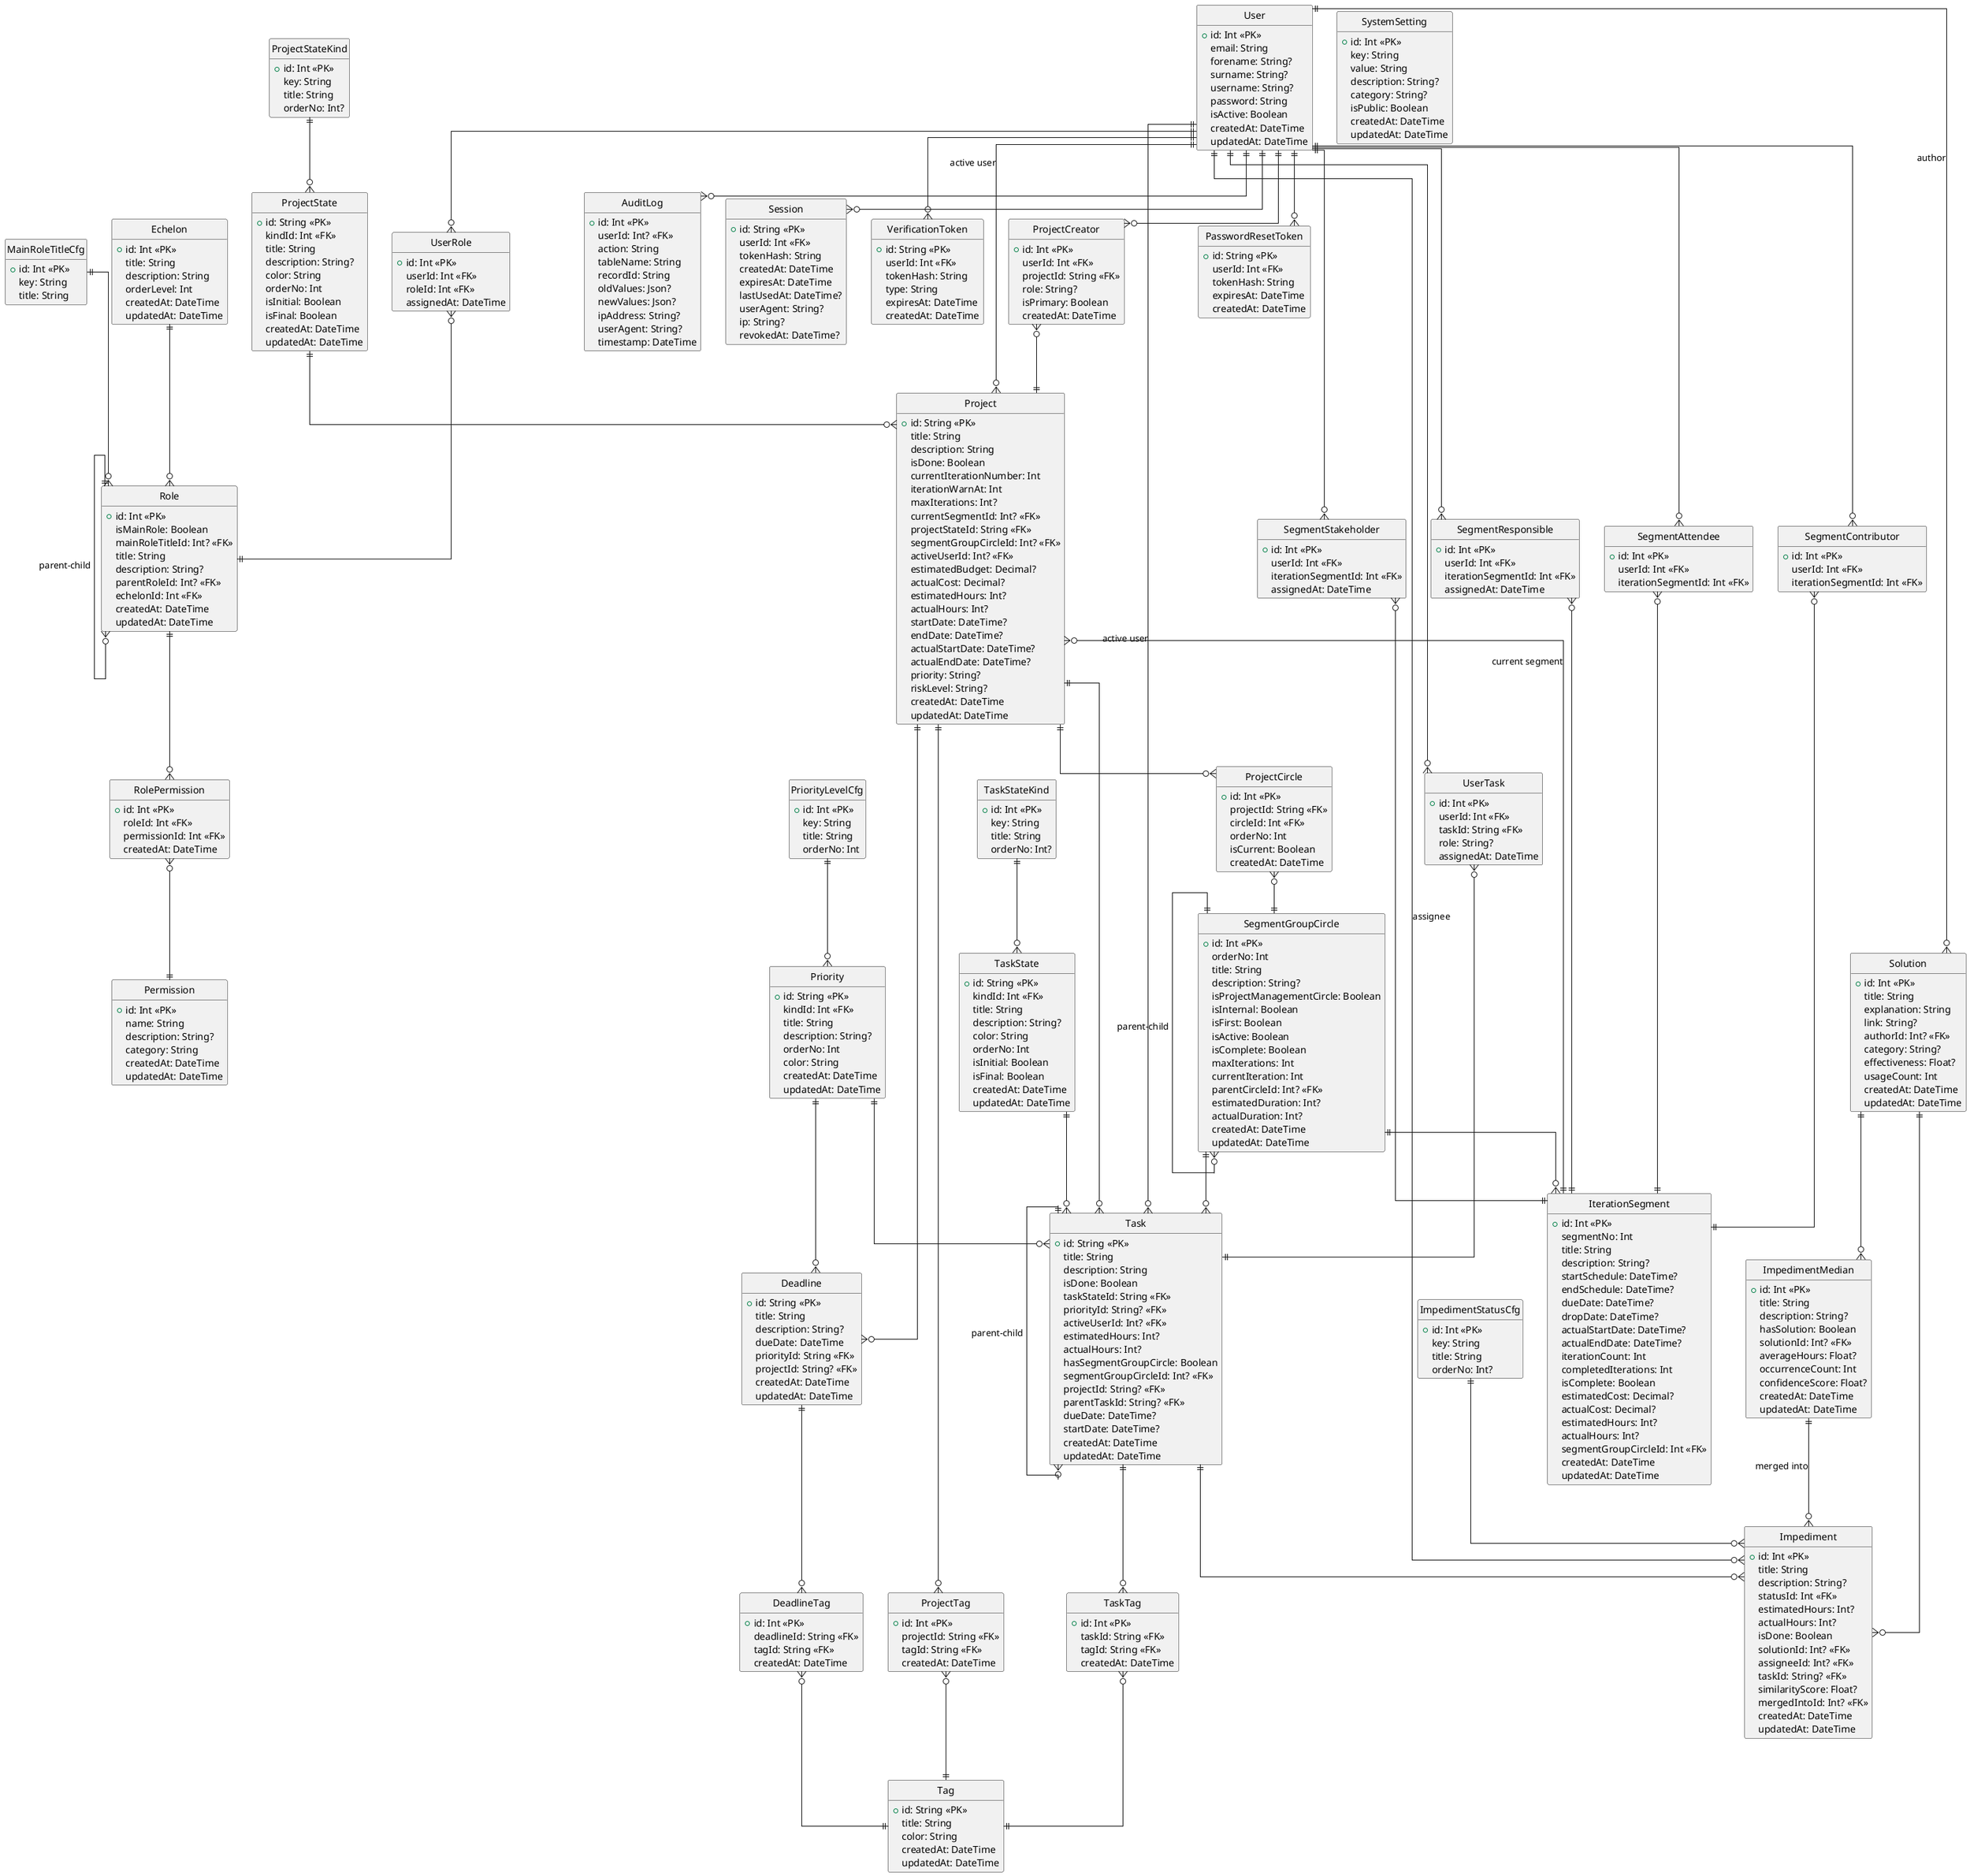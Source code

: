 @startuml
' Layout/visual tweaks
skinparam linetype ortho
hide circle
hide methods
hide stereotypes

' =====================
' LOOKUP ENTITIES (replace enums)
' =====================
entity "MainRoleTitleCfg" as MainRoleTitleCfg {
  +id: Int <<PK>>
  key: String
  title: String
}

entity "ProjectStateKind" as ProjectStateKind {
  +id: Int <<PK>>
  key: String
  title: String
  orderNo: Int?
}

entity "TaskStateKind" as TaskStateKind {
  +id: Int <<PK>>
  key: String
  title: String
  orderNo: Int?
}

entity "PriorityLevelCfg" as PriorityLevelCfg {
  +id: Int <<PK>>
  key: String
  title: String
  orderNo: Int
}

entity "ImpedimentStatusCfg" as ImpedimentStatusCfg {
  +id: Int <<PK>>
  key: String
  title: String
  orderNo: Int?
}

' =====================
' ENTITIES
' =====================

entity "ProjectCircle" as ProjectCircle {
  +id: Int <<PK>>
  projectId: String <<FK>>
  circleId: Int <<FK>>
  orderNo: Int
  isCurrent: Boolean
  createdAt: DateTime
}

entity "Session" as Session {
  +id: String <<PK>>
  userId: Int <<FK>>
  tokenHash: String
  createdAt: DateTime
  expiresAt: DateTime
  lastUsedAt: DateTime?
  userAgent: String?
  ip: String?
  revokedAt: DateTime?
}

entity "VerificationToken" as VerificationToken {
  +id: String <<PK>>
  userId: Int <<FK>>
  tokenHash: String
  type: String
  expiresAt: DateTime
  createdAt: DateTime
}

entity "PasswordResetToken" as PasswordResetToken {
  +id: String <<PK>>
  userId: Int <<FK>>
  tokenHash: String
  expiresAt: DateTime
  createdAt: DateTime
}

entity "Permission" as Permission {
  +id: Int <<PK>>
  name: String
  description: String?
  category: String
  createdAt: DateTime
  updatedAt: DateTime
}

entity "RolePermission" as RolePermission {
  +id: Int <<PK>>
  roleId: Int <<FK>>
  permissionId: Int <<FK>>
  createdAt: DateTime
}

entity "Echelon" as Echelon {
  +id: Int <<PK>>
  title: String
  description: String
  orderLevel: Int
  createdAt: DateTime
  updatedAt: DateTime
}

entity "Role" as Role {
  +id: Int <<PK>>
  isMainRole: Boolean
  mainRoleTitleId: Int? <<FK>>
  title: String
  description: String?
  parentRoleId: Int? <<FK>>
  echelonId: Int <<FK>>
  createdAt: DateTime
  updatedAt: DateTime
}

entity "User" as User {
  +id: Int <<PK>>
  email: String
  forename: String?
  surname: String?
  username: String?
  password: String
  isActive: Boolean
  createdAt: DateTime
  updatedAt: DateTime
}

entity "UserRole" as UserRole {
  +id: Int <<PK>>
  userId: Int <<FK>>
  roleId: Int <<FK>>
  assignedAt: DateTime
}

entity "Tag" as Tag {
  +id: String <<PK>>
  title: String
  color: String
  createdAt: DateTime
  updatedAt: DateTime
}

entity "ProjectState" as ProjectState {
  +id: String <<PK>>
  kindId: Int <<FK>>
  title: String
  description: String?
  color: String
  orderNo: Int
  isInitial: Boolean
  isFinal: Boolean
  createdAt: DateTime
  updatedAt: DateTime
}

entity "TaskState" as TaskState {
  +id: String <<PK>>
  kindId: Int <<FK>>
  title: String
  description: String?
  color: String
  orderNo: Int
  isInitial: Boolean
  isFinal: Boolean
  createdAt: DateTime
  updatedAt: DateTime
}

entity "Priority" as Priority {
  +id: String <<PK>>
  kindId: Int <<FK>>
  title: String
  description: String?
  orderNo: Int
  color: String
  createdAt: DateTime
  updatedAt: DateTime
}

entity "Deadline" as Deadline {
  +id: String <<PK>>
  title: String
  description: String?
  dueDate: DateTime
  priorityId: String <<FK>>
  projectId: String? <<FK>>
  createdAt: DateTime
  updatedAt: DateTime
}

entity "DeadlineTag" as DeadlineTag {
  +id: Int <<PK>>
  deadlineId: String <<FK>>
  tagId: String <<FK>>
  createdAt: DateTime
}

entity "Solution" as Solution {
  +id: Int <<PK>>
  title: String
  explanation: String
  link: String?
  authorId: Int? <<FK>>
  category: String?
  effectiveness: Float?
  usageCount: Int
  createdAt: DateTime
  updatedAt: DateTime
}

entity "Impediment" as Impediment {
  +id: Int <<PK>>
  title: String
  description: String?
  statusId: Int <<FK>>
  estimatedHours: Int?
  actualHours: Int?
  isDone: Boolean
  solutionId: Int? <<FK>>
  assigneeId: Int? <<FK>>
  taskId: String? <<FK>>
  similarityScore: Float?
  mergedIntoId: Int? <<FK>>
  createdAt: DateTime
  updatedAt: DateTime
}

entity "ImpedimentMedian" as ImpedimentMedian {
  +id: Int <<PK>>
  title: String
  description: String?
  hasSolution: Boolean
  solutionId: Int? <<FK>>
  averageHours: Float?
  occurrenceCount: Int
  confidenceScore: Float?
  createdAt: DateTime
  updatedAt: DateTime
}

entity "Task" as Task {
  +id: String <<PK>>
  title: String
  description: String
  isDone: Boolean
  taskStateId: String <<FK>>
  priorityId: String? <<FK>>
  activeUserId: Int? <<FK>>
  estimatedHours: Int?
  actualHours: Int?
  hasSegmentGroupCircle: Boolean
  segmentGroupCircleId: Int? <<FK>>
  projectId: String? <<FK>>
  parentTaskId: String? <<FK>>
  dueDate: DateTime?
  startDate: DateTime?
  createdAt: DateTime
  updatedAt: DateTime
}

entity "UserTask" as UserTask {
  +id: Int <<PK>>
  userId: Int <<FK>>
  taskId: String <<FK>>
  role: String?
  assignedAt: DateTime
}

entity "TaskTag" as TaskTag {
  +id: Int <<PK>>
  taskId: String <<FK>>
  tagId: String <<FK>>
  createdAt: DateTime
}

entity "IterationSegment" as IterationSegment {
  +id: Int <<PK>>
  segmentNo: Int
  title: String
  description: String?
  startSchedule: DateTime?
  endSchedule: DateTime?
  dueDate: DateTime?
  dropDate: DateTime?
  actualStartDate: DateTime?
  actualEndDate: DateTime?
  iterationCount: Int
  completedIterations: Int
  isComplete: Boolean
  estimatedCost: Decimal?
  actualCost: Decimal?
  estimatedHours: Int?
  actualHours: Int?
  segmentGroupCircleId: Int <<FK>>
  createdAt: DateTime
  updatedAt: DateTime
}

entity "SegmentGroupCircle" as SegmentGroupCircle {
  +id: Int <<PK>>
  orderNo: Int
  title: String
  description: String?
  isProjectManagementCircle: Boolean
  isInternal: Boolean
  isFirst: Boolean
  isActive: Boolean
  isComplete: Boolean
  maxIterations: Int
  currentIteration: Int
  parentCircleId: Int? <<FK>>
  estimatedDuration: Int?
  actualDuration: Int?
  createdAt: DateTime
  updatedAt: DateTime
}

entity "Project" as Project {
  +id: String <<PK>>
  title: String
  description: String
  isDone: Boolean
  currentIterationNumber: Int
  iterationWarnAt: Int
  maxIterations: Int?
  currentSegmentId: Int? <<FK>>
  projectStateId: String <<FK>>
  segmentGroupCircleId: Int? <<FK>>
  activeUserId: Int? <<FK>>
  estimatedBudget: Decimal?
  actualCost: Decimal?
  estimatedHours: Int?
  actualHours: Int?
  startDate: DateTime?
  endDate: DateTime?
  actualStartDate: DateTime?
  actualEndDate: DateTime?
  priority: String?
  riskLevel: String?
  createdAt: DateTime
  updatedAt: DateTime
}

entity "ProjectTag" as ProjectTag {
  +id: Int <<PK>>
  projectId: String <<FK>>
  tagId: String <<FK>>
  createdAt: DateTime
}

entity "AuditLog" as AuditLog {
  +id: Int <<PK>>
  userId: Int? <<FK>>
  action: String
  tableName: String
  recordId: String
  oldValues: Json?
  newValues: Json?
  ipAddress: String?
  userAgent: String?
  timestamp: DateTime
}

entity "SystemSetting" as SystemSetting {
  +id: Int <<PK>>
  key: String
  value: String
  description: String?
  category: String?
  isPublic: Boolean
  createdAt: DateTime
  updatedAt: DateTime
}

' =====================
' EXPLICIT M:N RELATIONS FOR SEGMENT ROLES
' =====================

entity "SegmentStakeholder" as SegmentStakeholder {
  +id: Int <<PK>>
  userId: Int <<FK>>
  iterationSegmentId: Int <<FK>>
  assignedAt: DateTime
}

entity "SegmentResponsible" as SegmentResponsible {
  +id: Int <<PK>>
  userId: Int <<FK>>
  iterationSegmentId: Int <<FK>>
  assignedAt: DateTime
}

entity "SegmentAttendee" as SegmentAttendee {
  +id: Int <<PK>>
  userId: Int <<FK>>
  iterationSegmentId: Int <<FK>>
}

entity "SegmentContributor" as SegmentContributor {
  +id: Int <<PK>>
  userId: Int <<FK>>
  iterationSegmentId: Int <<FK>>
}

entity "ProjectCreator" as ProjectCreator {
  +id: Int <<PK>>
  userId: Int <<FK>>
  projectId: String <<FK>>
  role: String?
  isPrimary: Boolean
  createdAt: DateTime
}

' =====================
' RELATIONSHIPS
' =====================

' Permission System
Role ||--o{ RolePermission
RolePermission }o--|| Permission
User ||--o{ UserRole
UserRole }o--|| Role
MainRoleTitleCfg ||--o{ Role

' Hierarchical Relations
Echelon ||--o{ Role
Role ||--o{ Role : "parent-child"
SegmentGroupCircle ||--o{ SegmentGroupCircle : "parent-child"
Task ||--o{ Task : "parent-child"

' State Management
ProjectStateKind ||--o{ ProjectState
TaskStateKind ||--o{ TaskState
PriorityLevelCfg ||--o{ Priority
ImpedimentStatusCfg ||--o{ Impediment
ProjectState ||--o{ Project
TaskState ||--o{ Task
Priority ||--o{ Deadline
Priority ||--o{ Task

' Tagging System
Deadline ||--o{ DeadlineTag
DeadlineTag }o--|| Tag
Task ||--o{ TaskTag
TaskTag }o--|| Tag
Project ||--o{ ProjectTag
ProjectTag }o--|| Tag

' User-Task Relations
User ||--o{ UserTask
UserTask }o--|| Task
User ||--o{ Task : "active user"

' Solution & Impediment System
User ||--o{ Solution : "author"
Solution ||--o{ Impediment
Solution ||--o{ ImpedimentMedian
User ||--o{ Impediment : "assignee"
Task ||--o{ Impediment
ImpedimentMedian ||--o{ Impediment : "merged into"

' Project Management
Project ||--o{ Task
Project ||--o{ Deadline
User ||--o{ Project : "active user"
Project ||--o{ ProjectCircle
ProjectCircle }o--|| SegmentGroupCircle
SegmentGroupCircle ||--o{ Task
SegmentGroupCircle ||--o{ IterationSegment
IterationSegment ||--o{ Project : "current segment"

' Explicit M:N Relations for segment roles
User ||--o{ SegmentStakeholder
SegmentStakeholder }o--|| IterationSegment
User ||--o{ SegmentResponsible
SegmentResponsible }o--|| IterationSegment
User ||--o{ SegmentAttendee
SegmentAttendee }o--|| IterationSegment
User ||--o{ SegmentContributor
SegmentContributor }o--|| IterationSegment
User ||--o{ ProjectCreator
ProjectCreator }o--|| Project

' Audit System
User ||--o{ AuditLog

' Authentication entities
User ||--o{ Session
User ||--o{ VerificationToken
User ||--o{ PasswordResetToken

' No relations for SystemSetting (standalone configuration)

@enduml